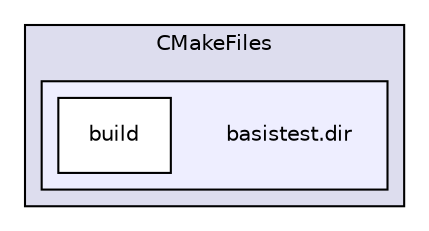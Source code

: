digraph "basistest.dir" {
  compound=true
  node [ fontsize="10", fontname="Helvetica"];
  edge [ labelfontsize="10", labelfontname="Helvetica"];
  subgraph clusterdir_4fa758b3cc2539938ac0fbfc39794c7e {
    graph [ bgcolor="#ddddee", pencolor="black", label="CMakeFiles" fontname="Helvetica", fontsize="10", URL="dir_4fa758b3cc2539938ac0fbfc39794c7e.html"]
  subgraph clusterdir_1627ac91dd516fcbd4b3d1a6302efe02 {
    graph [ bgcolor="#eeeeff", pencolor="black", label="" URL="dir_1627ac91dd516fcbd4b3d1a6302efe02.html"];
    dir_1627ac91dd516fcbd4b3d1a6302efe02 [shape=plaintext label="basistest.dir"];
    dir_5d7f15ef9fa5552b267c7b22cbbfadb1 [shape=box label="build" color="black" fillcolor="white" style="filled" URL="dir_5d7f15ef9fa5552b267c7b22cbbfadb1.html"];
  }
  }
}
